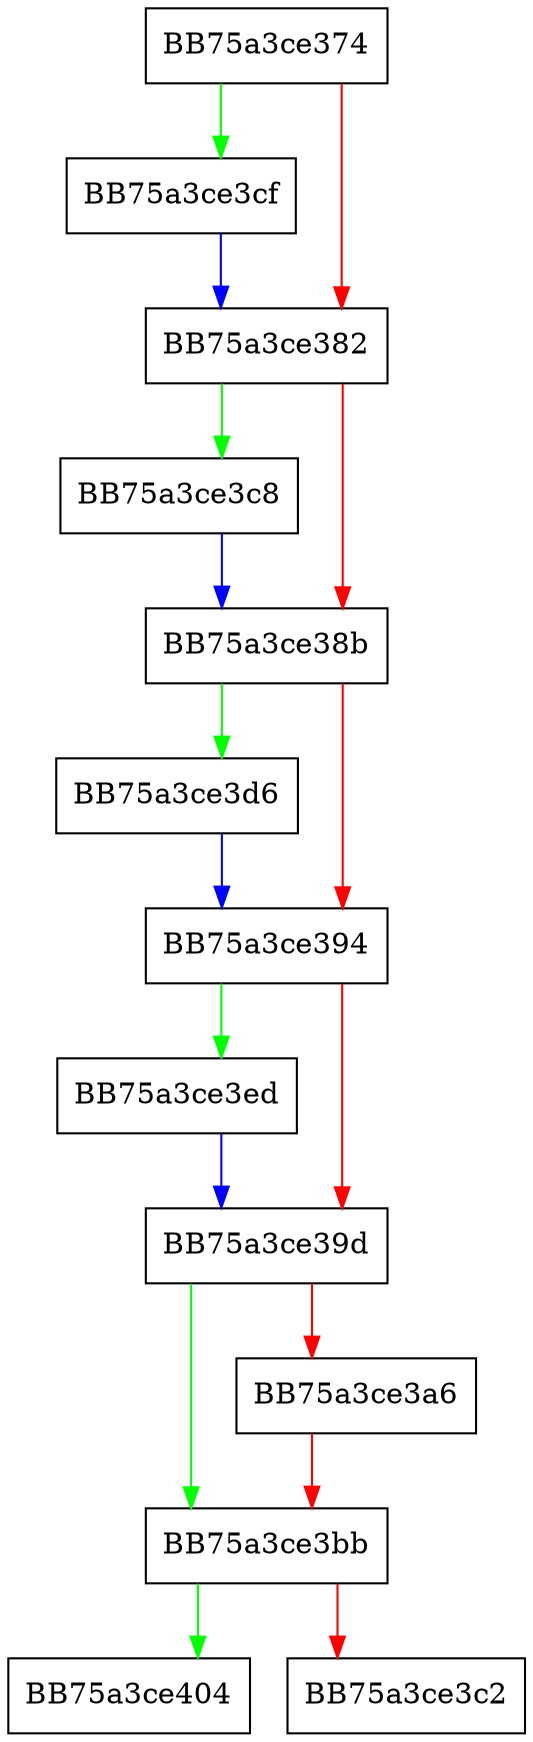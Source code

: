 digraph get_resource_close {
  node [shape="box"];
  graph [splines=ortho];
  BB75a3ce374 -> BB75a3ce3cf [color="green"];
  BB75a3ce374 -> BB75a3ce382 [color="red"];
  BB75a3ce382 -> BB75a3ce3c8 [color="green"];
  BB75a3ce382 -> BB75a3ce38b [color="red"];
  BB75a3ce38b -> BB75a3ce3d6 [color="green"];
  BB75a3ce38b -> BB75a3ce394 [color="red"];
  BB75a3ce394 -> BB75a3ce3ed [color="green"];
  BB75a3ce394 -> BB75a3ce39d [color="red"];
  BB75a3ce39d -> BB75a3ce3bb [color="green"];
  BB75a3ce39d -> BB75a3ce3a6 [color="red"];
  BB75a3ce3a6 -> BB75a3ce3bb [color="red"];
  BB75a3ce3bb -> BB75a3ce404 [color="green"];
  BB75a3ce3bb -> BB75a3ce3c2 [color="red"];
  BB75a3ce3c8 -> BB75a3ce38b [color="blue"];
  BB75a3ce3cf -> BB75a3ce382 [color="blue"];
  BB75a3ce3d6 -> BB75a3ce394 [color="blue"];
  BB75a3ce3ed -> BB75a3ce39d [color="blue"];
}